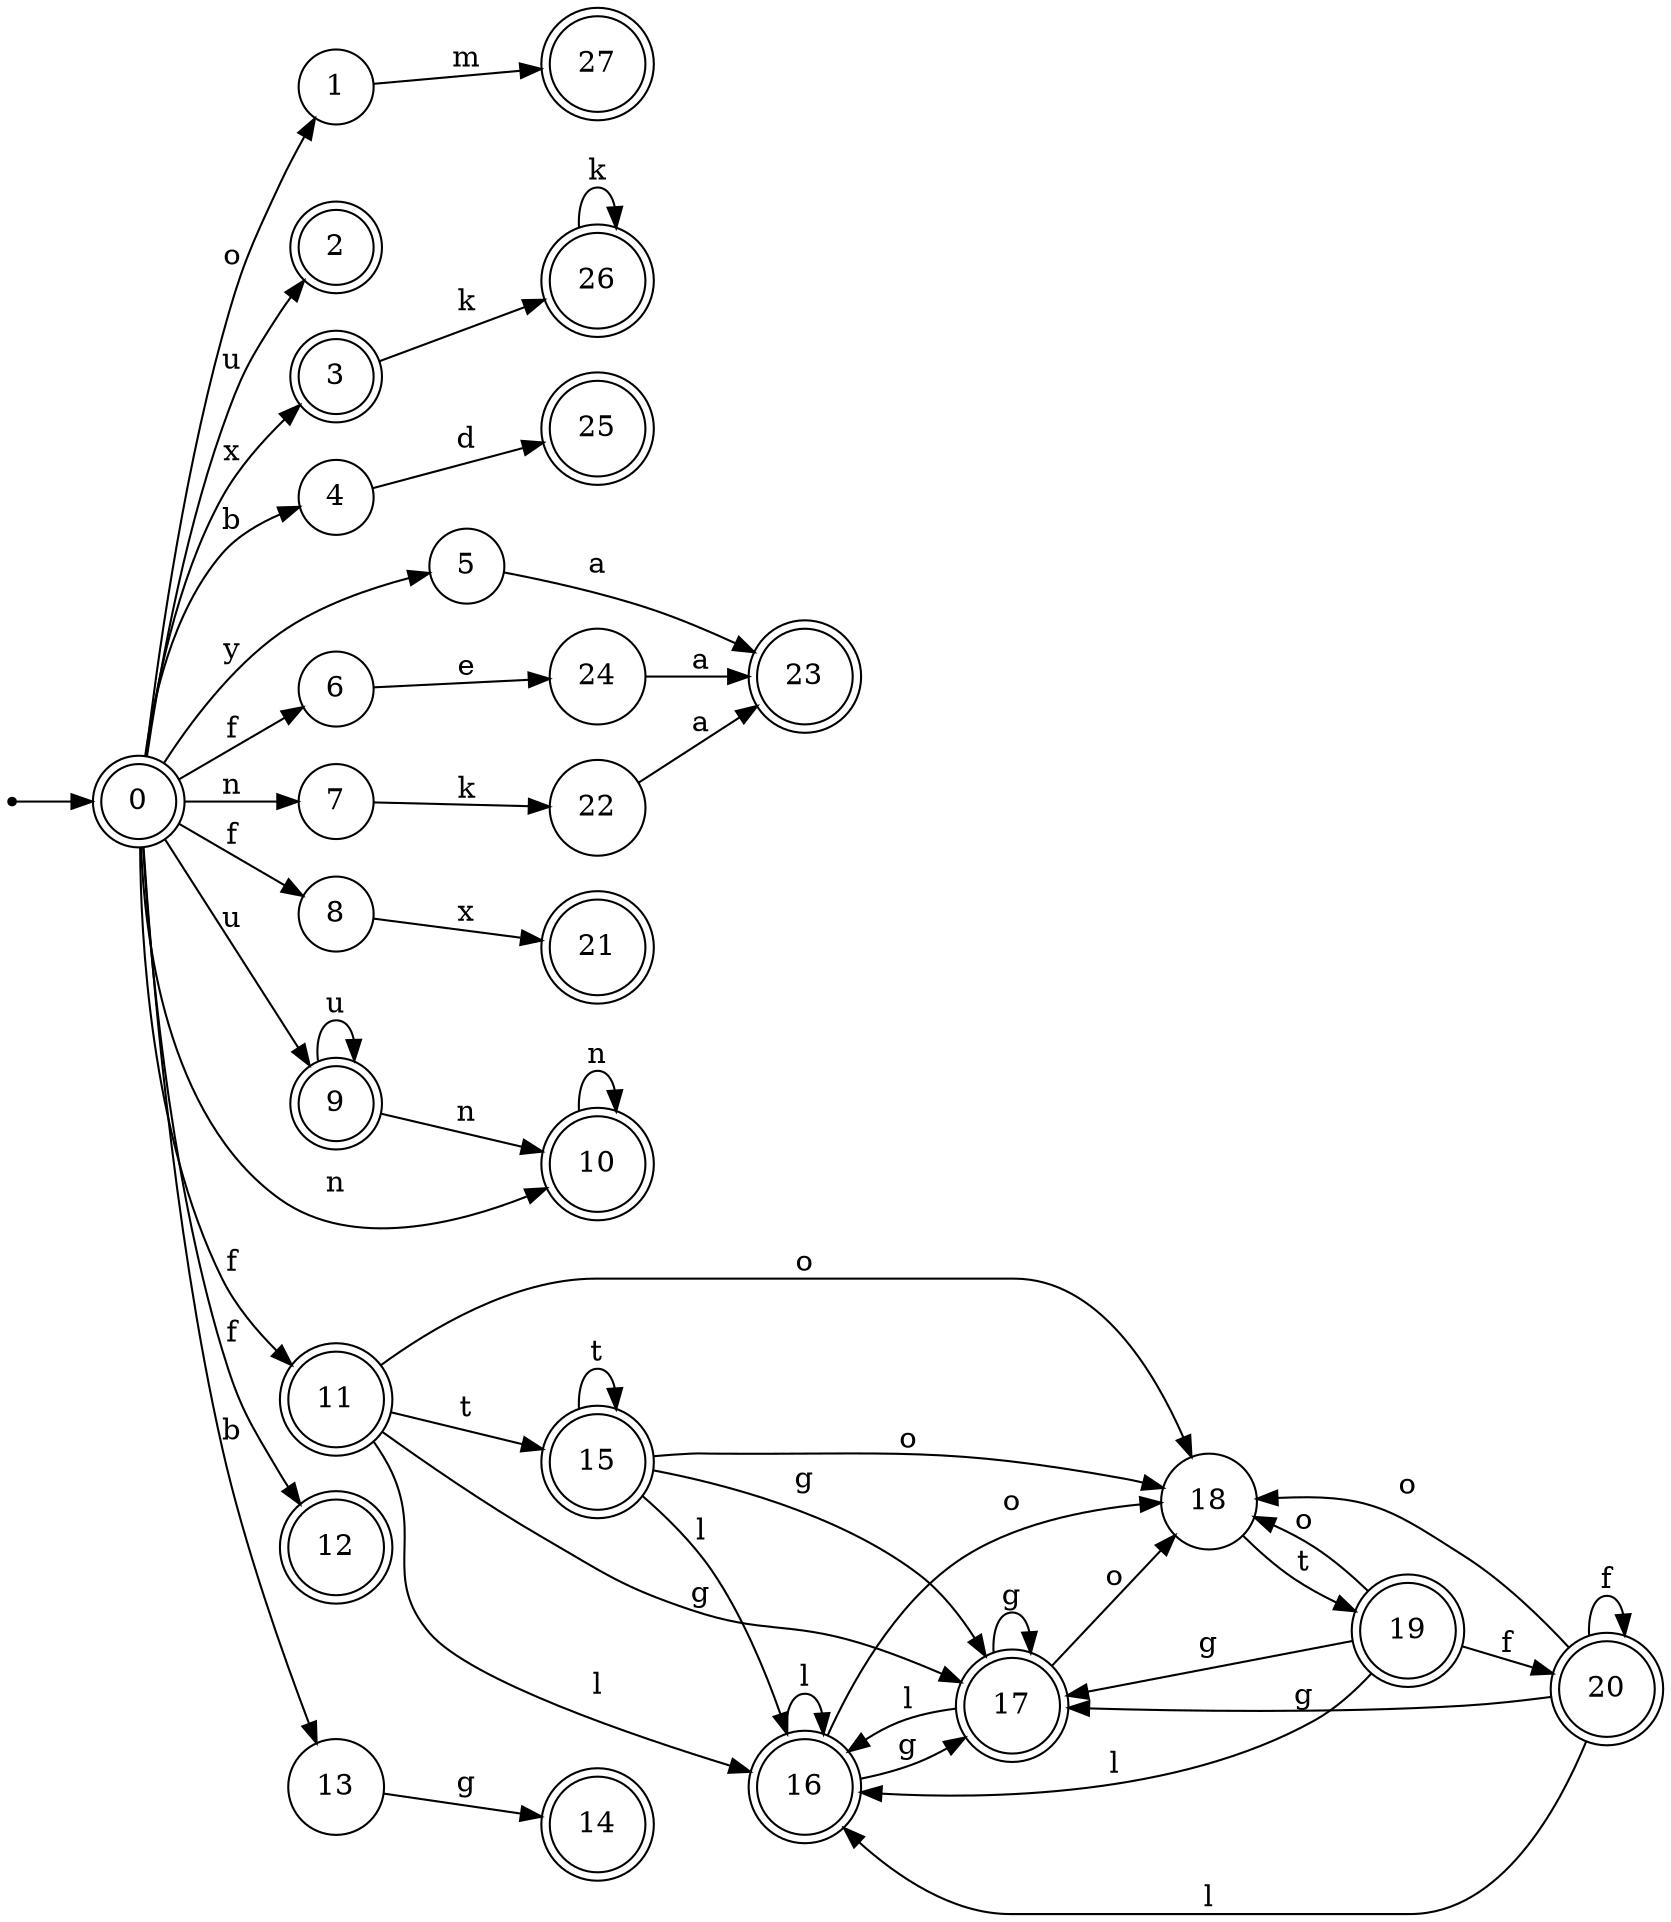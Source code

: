 digraph finite_state_machine {
rankdir=LR;
size="20,20";
node [shape = point]; "dummy0"
node [shape = doublecircle]; "0";"dummy0" -> "0";
node [shape = circle]; "1";
node [shape = doublecircle]; "2";node [shape = doublecircle]; "3";node [shape = circle]; "4";
node [shape = circle]; "5";
node [shape = circle]; "6";
node [shape = circle]; "7";
node [shape = circle]; "8";
node [shape = doublecircle]; "9";node [shape = doublecircle]; "10";node [shape = doublecircle]; "11";node [shape = doublecircle]; "12";node [shape = circle]; "13";
node [shape = doublecircle]; "14";node [shape = doublecircle]; "15";node [shape = doublecircle]; "16";node [shape = doublecircle]; "17";node [shape = circle]; "18";
node [shape = doublecircle]; "19";node [shape = doublecircle]; "20";node [shape = doublecircle]; "21";node [shape = circle]; "22";
node [shape = doublecircle]; "23";node [shape = circle]; "24";
node [shape = doublecircle]; "25";node [shape = doublecircle]; "26";node [shape = doublecircle]; "27";"0" -> "1" [label = "o"];
 "0" -> "9" [label = "u"];
 "0" -> "2" [label = "u"];
 "0" -> "3" [label = "x"];
 "0" -> "4" [label = "b"];
 "0" -> "13" [label = "b"];
 "0" -> "5" [label = "y"];
 "0" -> "8" [label = "f"];
 "0" -> "11" [label = "f"];
 "0" -> "12" [label = "f"];
 "0" -> "6" [label = "f"];
 "0" -> "10" [label = "n"];
 "0" -> "7" [label = "n"];
 "13" -> "14" [label = "g"];
 "11" -> "15" [label = "t"];
 "11" -> "16" [label = "l"];
 "11" -> "17" [label = "g"];
 "11" -> "18" [label = "o"];
 "18" -> "19" [label = "t"];
 "19" -> "18" [label = "o"];
 "19" -> "20" [label = "f"];
 "19" -> "16" [label = "l"];
 "19" -> "17" [label = "g"];
 "20" -> "20" [label = "f"];
 "20" -> "18" [label = "o"];
 "20" -> "16" [label = "l"];
 "20" -> "17" [label = "g"];
 "17" -> "17" [label = "g"];
 "17" -> "16" [label = "l"];
 "17" -> "18" [label = "o"];
 "16" -> "16" [label = "l"];
 "16" -> "17" [label = "g"];
 "16" -> "18" [label = "o"];
 "15" -> "15" [label = "t"];
 "15" -> "16" [label = "l"];
 "15" -> "17" [label = "g"];
 "15" -> "18" [label = "o"];
 "10" -> "10" [label = "n"];
 "9" -> "9" [label = "u"];
 "9" -> "10" [label = "n"];
 "8" -> "21" [label = "x"];
 "7" -> "22" [label = "k"];
 "22" -> "23" [label = "a"];
 "6" -> "24" [label = "e"];
 "24" -> "23" [label = "a"];
 "5" -> "23" [label = "a"];
 "4" -> "25" [label = "d"];
 "3" -> "26" [label = "k"];
 "26" -> "26" [label = "k"];
 "1" -> "27" [label = "m"];
 }
